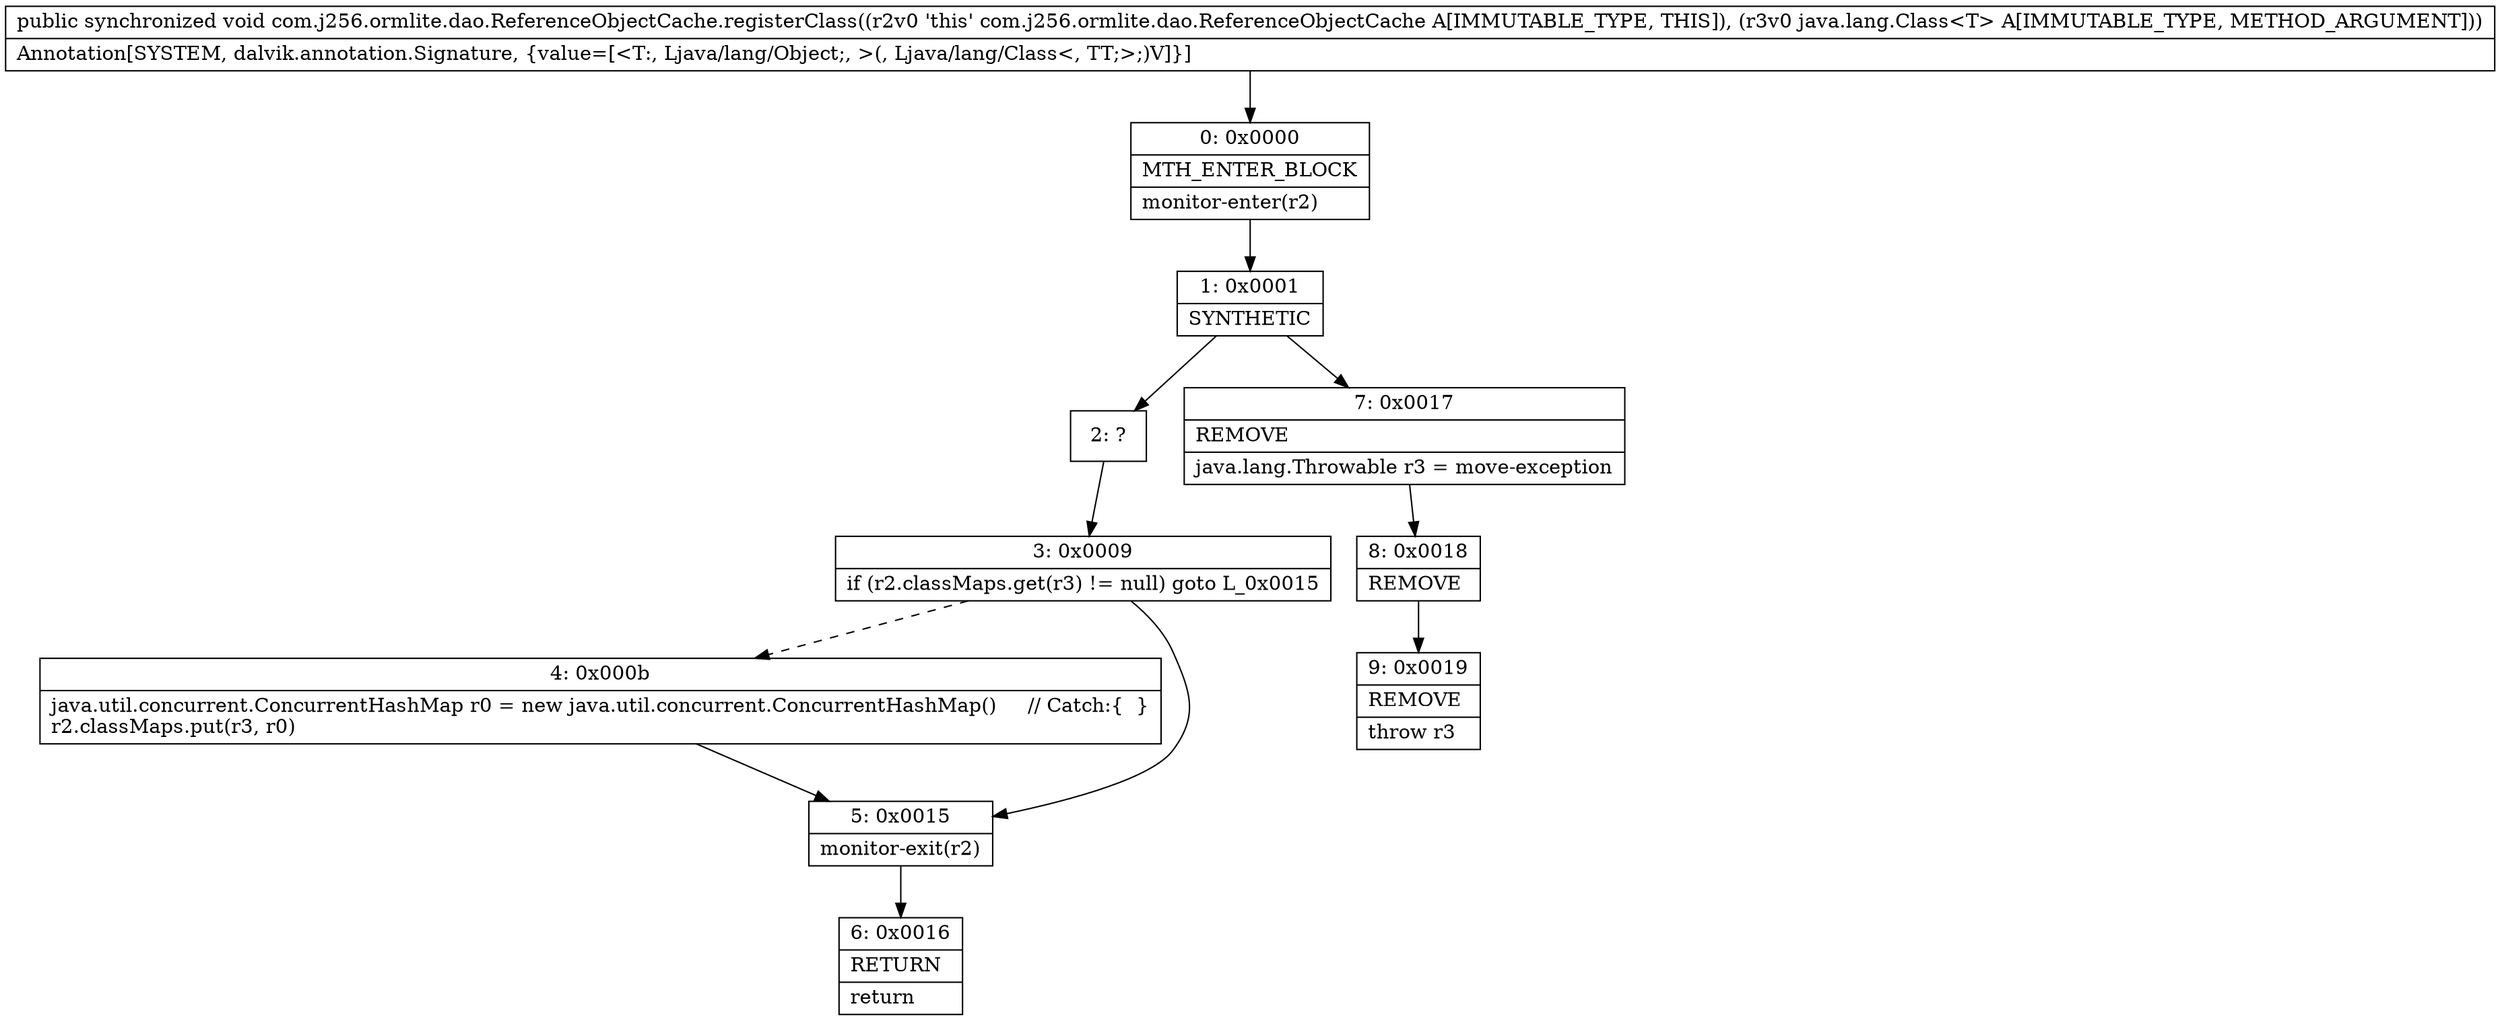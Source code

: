 digraph "CFG forcom.j256.ormlite.dao.ReferenceObjectCache.registerClass(Ljava\/lang\/Class;)V" {
Node_0 [shape=record,label="{0\:\ 0x0000|MTH_ENTER_BLOCK\l|monitor\-enter(r2)\l}"];
Node_1 [shape=record,label="{1\:\ 0x0001|SYNTHETIC\l}"];
Node_2 [shape=record,label="{2\:\ ?}"];
Node_3 [shape=record,label="{3\:\ 0x0009|if (r2.classMaps.get(r3) != null) goto L_0x0015\l}"];
Node_4 [shape=record,label="{4\:\ 0x000b|java.util.concurrent.ConcurrentHashMap r0 = new java.util.concurrent.ConcurrentHashMap()     \/\/ Catch:\{  \}\lr2.classMaps.put(r3, r0)\l}"];
Node_5 [shape=record,label="{5\:\ 0x0015|monitor\-exit(r2)\l}"];
Node_6 [shape=record,label="{6\:\ 0x0016|RETURN\l|return\l}"];
Node_7 [shape=record,label="{7\:\ 0x0017|REMOVE\l|java.lang.Throwable r3 = move\-exception\l}"];
Node_8 [shape=record,label="{8\:\ 0x0018|REMOVE\l}"];
Node_9 [shape=record,label="{9\:\ 0x0019|REMOVE\l|throw r3\l}"];
MethodNode[shape=record,label="{public synchronized void com.j256.ormlite.dao.ReferenceObjectCache.registerClass((r2v0 'this' com.j256.ormlite.dao.ReferenceObjectCache A[IMMUTABLE_TYPE, THIS]), (r3v0 java.lang.Class\<T\> A[IMMUTABLE_TYPE, METHOD_ARGUMENT]))  | Annotation[SYSTEM, dalvik.annotation.Signature, \{value=[\<T:, Ljava\/lang\/Object;, \>(, Ljava\/lang\/Class\<, TT;\>;)V]\}]\l}"];
MethodNode -> Node_0;
Node_0 -> Node_1;
Node_1 -> Node_2;
Node_1 -> Node_7;
Node_2 -> Node_3;
Node_3 -> Node_4[style=dashed];
Node_3 -> Node_5;
Node_4 -> Node_5;
Node_5 -> Node_6;
Node_7 -> Node_8;
Node_8 -> Node_9;
}

